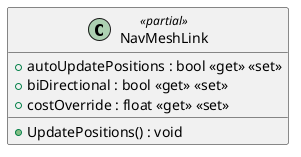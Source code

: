 @startuml
class NavMeshLink <<partial>> {
    + autoUpdatePositions : bool <<get>> <<set>>
    + biDirectional : bool <<get>> <<set>>
    + costOverride : float <<get>> <<set>>
    + UpdatePositions() : void
}
@enduml
